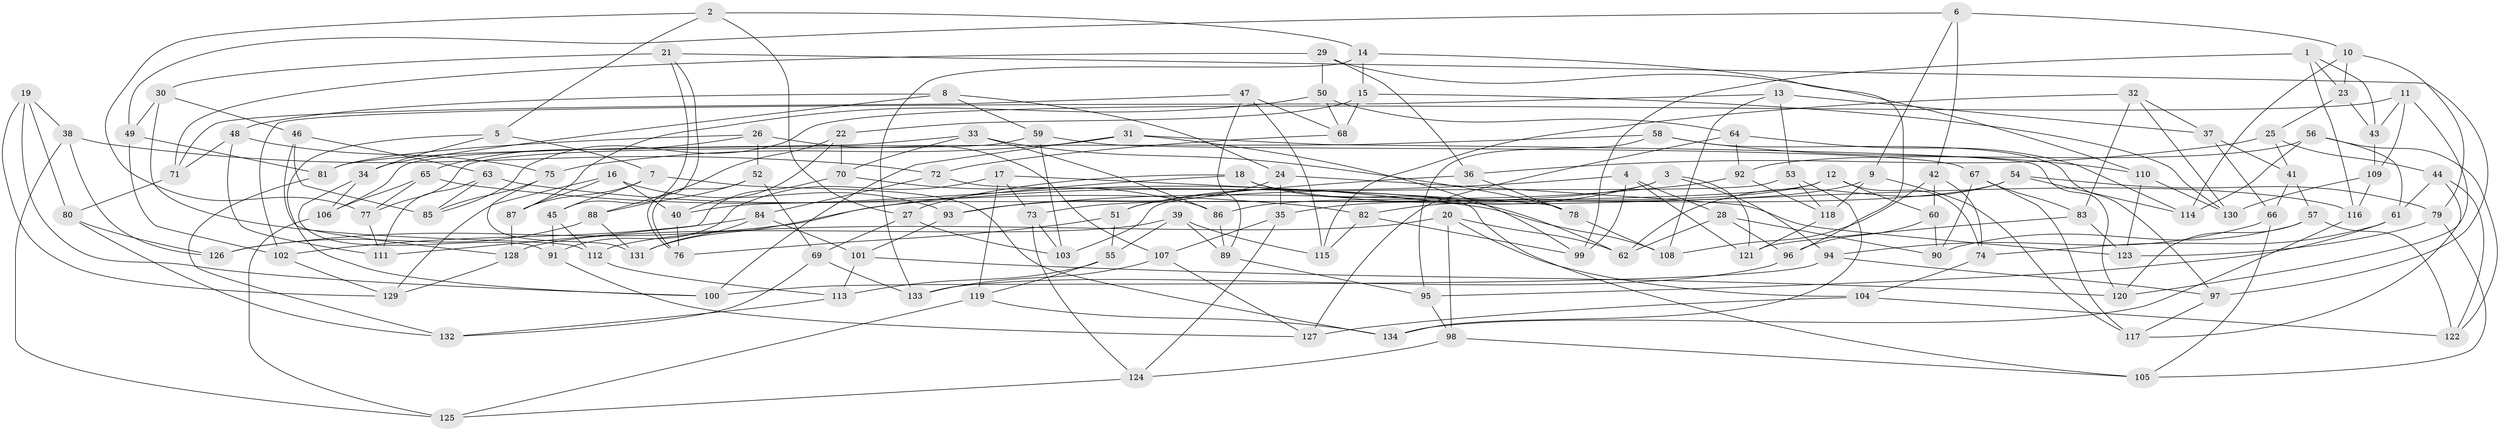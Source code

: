 // Generated by graph-tools (version 1.1) at 2025/50/03/09/25 03:50:51]
// undirected, 134 vertices, 268 edges
graph export_dot {
graph [start="1"]
  node [color=gray90,style=filled];
  1;
  2;
  3;
  4;
  5;
  6;
  7;
  8;
  9;
  10;
  11;
  12;
  13;
  14;
  15;
  16;
  17;
  18;
  19;
  20;
  21;
  22;
  23;
  24;
  25;
  26;
  27;
  28;
  29;
  30;
  31;
  32;
  33;
  34;
  35;
  36;
  37;
  38;
  39;
  40;
  41;
  42;
  43;
  44;
  45;
  46;
  47;
  48;
  49;
  50;
  51;
  52;
  53;
  54;
  55;
  56;
  57;
  58;
  59;
  60;
  61;
  62;
  63;
  64;
  65;
  66;
  67;
  68;
  69;
  70;
  71;
  72;
  73;
  74;
  75;
  76;
  77;
  78;
  79;
  80;
  81;
  82;
  83;
  84;
  85;
  86;
  87;
  88;
  89;
  90;
  91;
  92;
  93;
  94;
  95;
  96;
  97;
  98;
  99;
  100;
  101;
  102;
  103;
  104;
  105;
  106;
  107;
  108;
  109;
  110;
  111;
  112;
  113;
  114;
  115;
  116;
  117;
  118;
  119;
  120;
  121;
  122;
  123;
  124;
  125;
  126;
  127;
  128;
  129;
  130;
  131;
  132;
  133;
  134;
  1 -- 116;
  1 -- 99;
  1 -- 23;
  1 -- 43;
  2 -- 77;
  2 -- 14;
  2 -- 5;
  2 -- 27;
  3 -- 94;
  3 -- 121;
  3 -- 51;
  3 -- 73;
  4 -- 126;
  4 -- 99;
  4 -- 121;
  4 -- 28;
  5 -- 7;
  5 -- 34;
  5 -- 100;
  6 -- 10;
  6 -- 42;
  6 -- 49;
  6 -- 9;
  7 -- 45;
  7 -- 134;
  7 -- 87;
  8 -- 34;
  8 -- 24;
  8 -- 59;
  8 -- 48;
  9 -- 117;
  9 -- 118;
  9 -- 35;
  10 -- 114;
  10 -- 23;
  10 -- 79;
  11 -- 120;
  11 -- 109;
  11 -- 85;
  11 -- 43;
  12 -- 40;
  12 -- 74;
  12 -- 86;
  12 -- 60;
  13 -- 53;
  13 -- 102;
  13 -- 108;
  13 -- 37;
  14 -- 133;
  14 -- 96;
  14 -- 15;
  15 -- 68;
  15 -- 22;
  15 -- 130;
  16 -- 87;
  16 -- 93;
  16 -- 40;
  16 -- 129;
  17 -- 73;
  17 -- 78;
  17 -- 91;
  17 -- 119;
  18 -- 131;
  18 -- 62;
  18 -- 27;
  18 -- 116;
  19 -- 100;
  19 -- 38;
  19 -- 129;
  19 -- 80;
  20 -- 104;
  20 -- 98;
  20 -- 62;
  20 -- 112;
  21 -- 76;
  21 -- 45;
  21 -- 97;
  21 -- 30;
  22 -- 88;
  22 -- 40;
  22 -- 70;
  23 -- 43;
  23 -- 25;
  24 -- 123;
  24 -- 93;
  24 -- 35;
  25 -- 44;
  25 -- 36;
  25 -- 41;
  26 -- 65;
  26 -- 52;
  26 -- 107;
  26 -- 81;
  27 -- 103;
  27 -- 69;
  28 -- 96;
  28 -- 62;
  28 -- 90;
  29 -- 71;
  29 -- 36;
  29 -- 110;
  29 -- 50;
  30 -- 49;
  30 -- 112;
  30 -- 46;
  31 -- 100;
  31 -- 99;
  31 -- 120;
  31 -- 75;
  32 -- 83;
  32 -- 130;
  32 -- 115;
  32 -- 37;
  33 -- 70;
  33 -- 106;
  33 -- 78;
  33 -- 86;
  34 -- 106;
  34 -- 91;
  35 -- 124;
  35 -- 107;
  36 -- 78;
  36 -- 51;
  37 -- 41;
  37 -- 66;
  38 -- 126;
  38 -- 125;
  38 -- 72;
  39 -- 89;
  39 -- 115;
  39 -- 128;
  39 -- 55;
  40 -- 76;
  41 -- 57;
  41 -- 66;
  42 -- 60;
  42 -- 108;
  42 -- 74;
  43 -- 109;
  44 -- 122;
  44 -- 117;
  44 -- 61;
  45 -- 112;
  45 -- 91;
  46 -- 63;
  46 -- 85;
  46 -- 128;
  47 -- 89;
  47 -- 115;
  47 -- 71;
  47 -- 68;
  48 -- 71;
  48 -- 111;
  48 -- 75;
  49 -- 102;
  49 -- 81;
  50 -- 68;
  50 -- 64;
  50 -- 87;
  51 -- 55;
  51 -- 76;
  52 -- 88;
  52 -- 76;
  52 -- 69;
  53 -- 118;
  53 -- 134;
  53 -- 103;
  54 -- 82;
  54 -- 114;
  54 -- 79;
  54 -- 62;
  55 -- 119;
  55 -- 113;
  56 -- 114;
  56 -- 61;
  56 -- 92;
  56 -- 122;
  57 -- 90;
  57 -- 122;
  57 -- 120;
  58 -- 95;
  58 -- 97;
  58 -- 81;
  58 -- 110;
  59 -- 103;
  59 -- 77;
  59 -- 67;
  60 -- 96;
  60 -- 90;
  61 -- 74;
  61 -- 95;
  63 -- 111;
  63 -- 85;
  63 -- 82;
  64 -- 114;
  64 -- 92;
  64 -- 127;
  65 -- 106;
  65 -- 77;
  65 -- 108;
  66 -- 94;
  66 -- 105;
  67 -- 83;
  67 -- 90;
  67 -- 117;
  68 -- 72;
  69 -- 133;
  69 -- 132;
  70 -- 111;
  70 -- 86;
  71 -- 80;
  72 -- 84;
  72 -- 105;
  73 -- 124;
  73 -- 103;
  74 -- 104;
  75 -- 85;
  75 -- 131;
  77 -- 111;
  78 -- 108;
  79 -- 123;
  79 -- 105;
  80 -- 126;
  80 -- 132;
  81 -- 132;
  82 -- 99;
  82 -- 115;
  83 -- 121;
  83 -- 123;
  84 -- 101;
  84 -- 131;
  84 -- 102;
  86 -- 89;
  87 -- 128;
  88 -- 131;
  88 -- 126;
  89 -- 95;
  91 -- 127;
  92 -- 93;
  92 -- 118;
  93 -- 101;
  94 -- 100;
  94 -- 97;
  95 -- 98;
  96 -- 133;
  97 -- 117;
  98 -- 105;
  98 -- 124;
  101 -- 113;
  101 -- 120;
  102 -- 129;
  104 -- 122;
  104 -- 127;
  106 -- 125;
  107 -- 127;
  107 -- 133;
  109 -- 116;
  109 -- 130;
  110 -- 123;
  110 -- 130;
  112 -- 113;
  113 -- 132;
  116 -- 134;
  118 -- 121;
  119 -- 125;
  119 -- 134;
  124 -- 125;
  128 -- 129;
}
